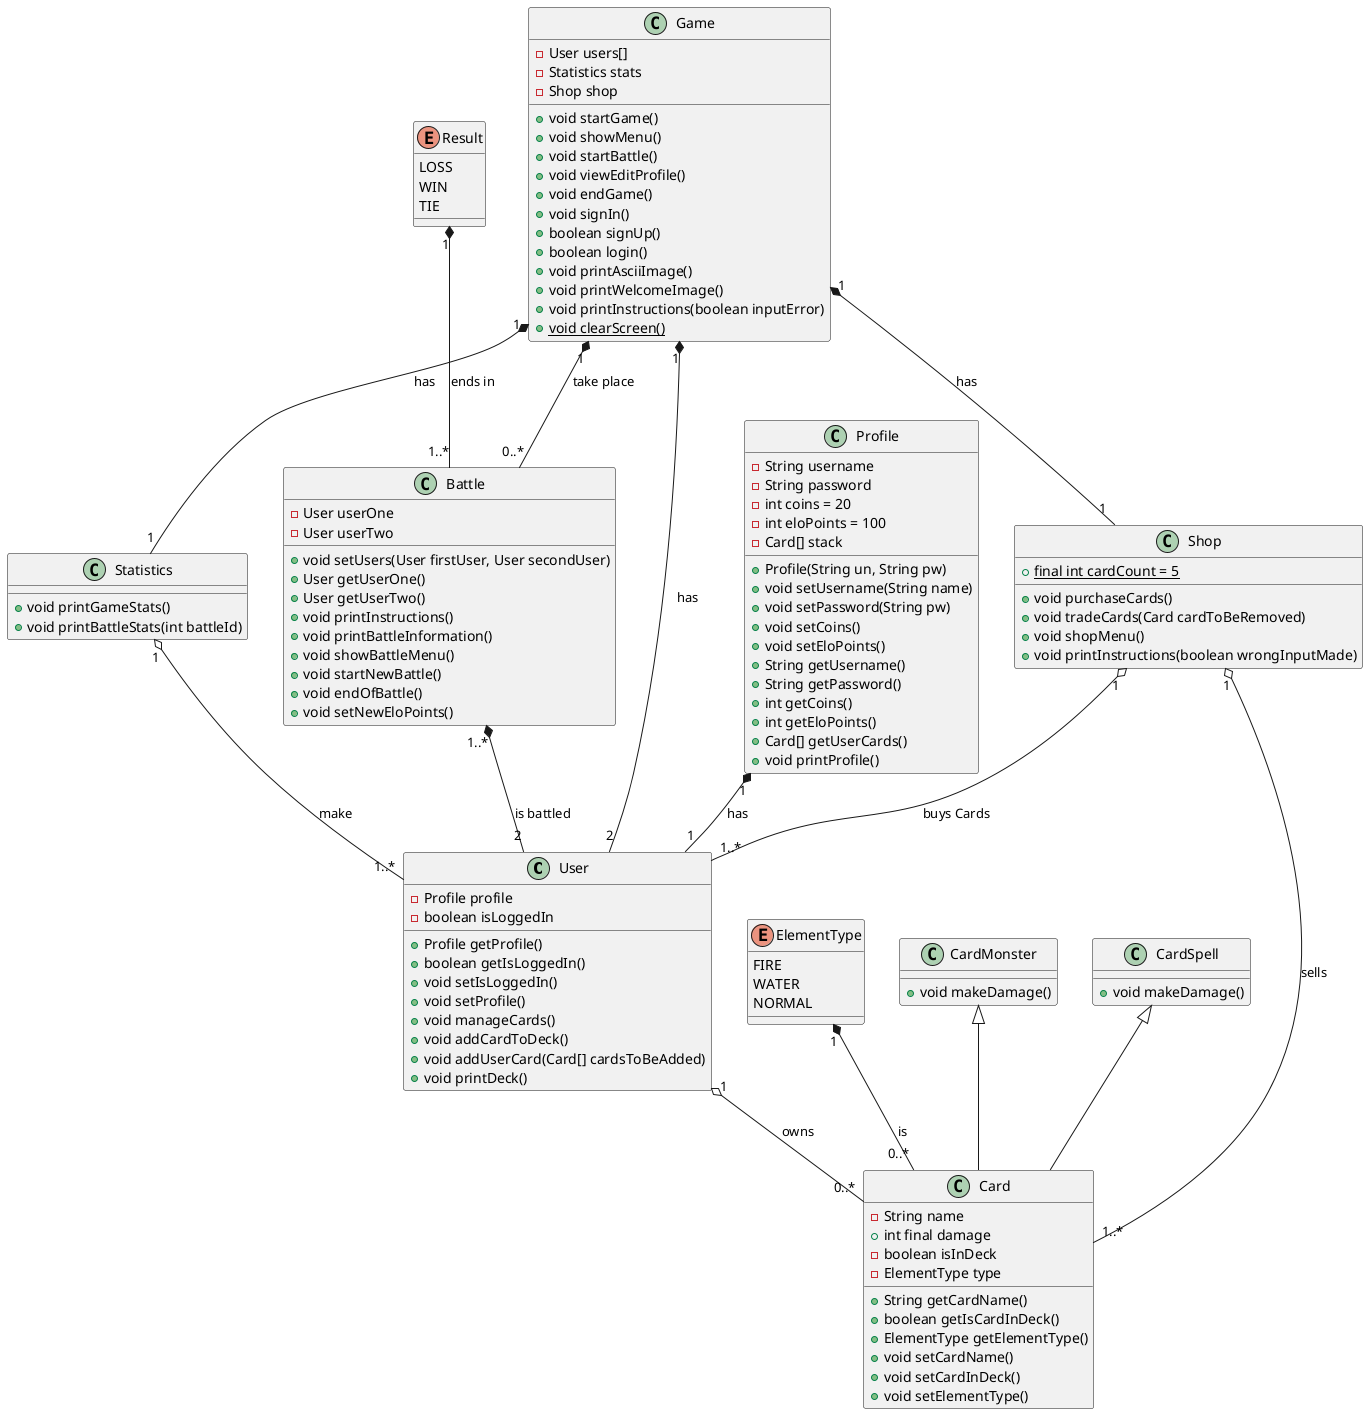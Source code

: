 @startuml
class User
{
    -Profile profile
    -boolean isLoggedIn
    +Profile getProfile()
    +boolean getIsLoggedIn()
    +void setIsLoggedIn()
    +void setProfile()
    +void manageCards()
    +void addCardToDeck()
    +void addUserCard(Card[] cardsToBeAdded)
    +void printDeck()
}
class Profile
{
    -String username
    -String password
    -int coins = 20
    -int eloPoints = 100
    -Card[] stack
    +Profile(String un, String pw)
    +void setUsername(String name)
    +void setPassword(String pw)
    +void setCoins()
    +void setEloPoints()
    +String getUsername()
    +String getPassword()
    +int getCoins()
    +int getEloPoints()
    +Card[] getUserCards()
    +void printProfile()
}
enum Result
{
    LOSS
    WIN
    TIE
}
enum ElementType
{
    FIRE
    WATER
    NORMAL
}
class Card
{
    -String name
    +int final damage
    -boolean isInDeck
    -ElementType type
    +String getCardName()
    +boolean getIsCardInDeck()
    +ElementType getElementType()
    +void setCardName()
    +void setCardInDeck()
    +void setElementType()
}
class CardMonster
{
    +void makeDamage()
}
class CardSpell
{
    +void makeDamage()
}
class Battle
{
    -User userOne
    -User userTwo
    +void setUsers(User firstUser, User secondUser)
    +User getUserOne()
    +User getUserTwo()
    +void printInstructions()
    +void printBattleInformation()
    +void showBattleMenu()
    +void startNewBattle()
    +void endOfBattle()
    +void setNewEloPoints()
}
class Shop
{
    +{static} final int cardCount = 5
    +void purchaseCards()
    +void tradeCards(Card cardToBeRemoved)
    +void shopMenu()
    +void printInstructions(boolean wrongInputMade)
}
class Game
{
    -User users[]
    -Statistics stats
    -Shop shop
    +void startGame()
    +void showMenu()
    +void startBattle()
    +void viewEditProfile()
    +void endGame()
    +void signIn()
    +boolean signUp()
    +boolean login()
    +void printAsciiImage()
    +void printWelcomeImage()
    +void printInstructions(boolean inputError)
    +{static} void clearScreen()
}
class Statistics
{
    +void printGameStats()
    +void printBattleStats(int battleId)
}

CardMonster <|-- Card
CardSpell <|-- Card
User "1" o-- "0..*" Card : "owns"
Game "1" *-- "0..*" Battle : "take place"
Game "1" *-- "1" Statistics : "has"
Game "1" *-- "2" User : "has"
Battle "1..*" *-- "2" User : "is battled"
Result "1" *-- "1..*" Battle : "ends in"
Statistics "1" o-- "1..*" User : "make"
Profile "1" *-- "1" User : "has"
Shop "1" o-- "1..*" User : "buys Cards"
Shop "1" o-- "1..*" Card : "sells"
Game "1" *-- "1" Shop : "has"
ElementType "1" *-- "0..*" Card : "is"
@enduml